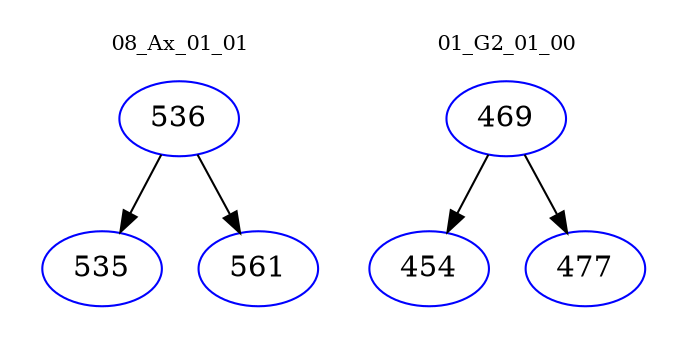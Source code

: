 digraph{
subgraph cluster_0 {
color = white
label = "08_Ax_01_01";
fontsize=10;
T0_536 [label="536", color="blue"]
T0_536 -> T0_535 [color="black"]
T0_535 [label="535", color="blue"]
T0_536 -> T0_561 [color="black"]
T0_561 [label="561", color="blue"]
}
subgraph cluster_1 {
color = white
label = "01_G2_01_00";
fontsize=10;
T1_469 [label="469", color="blue"]
T1_469 -> T1_454 [color="black"]
T1_454 [label="454", color="blue"]
T1_469 -> T1_477 [color="black"]
T1_477 [label="477", color="blue"]
}
}
